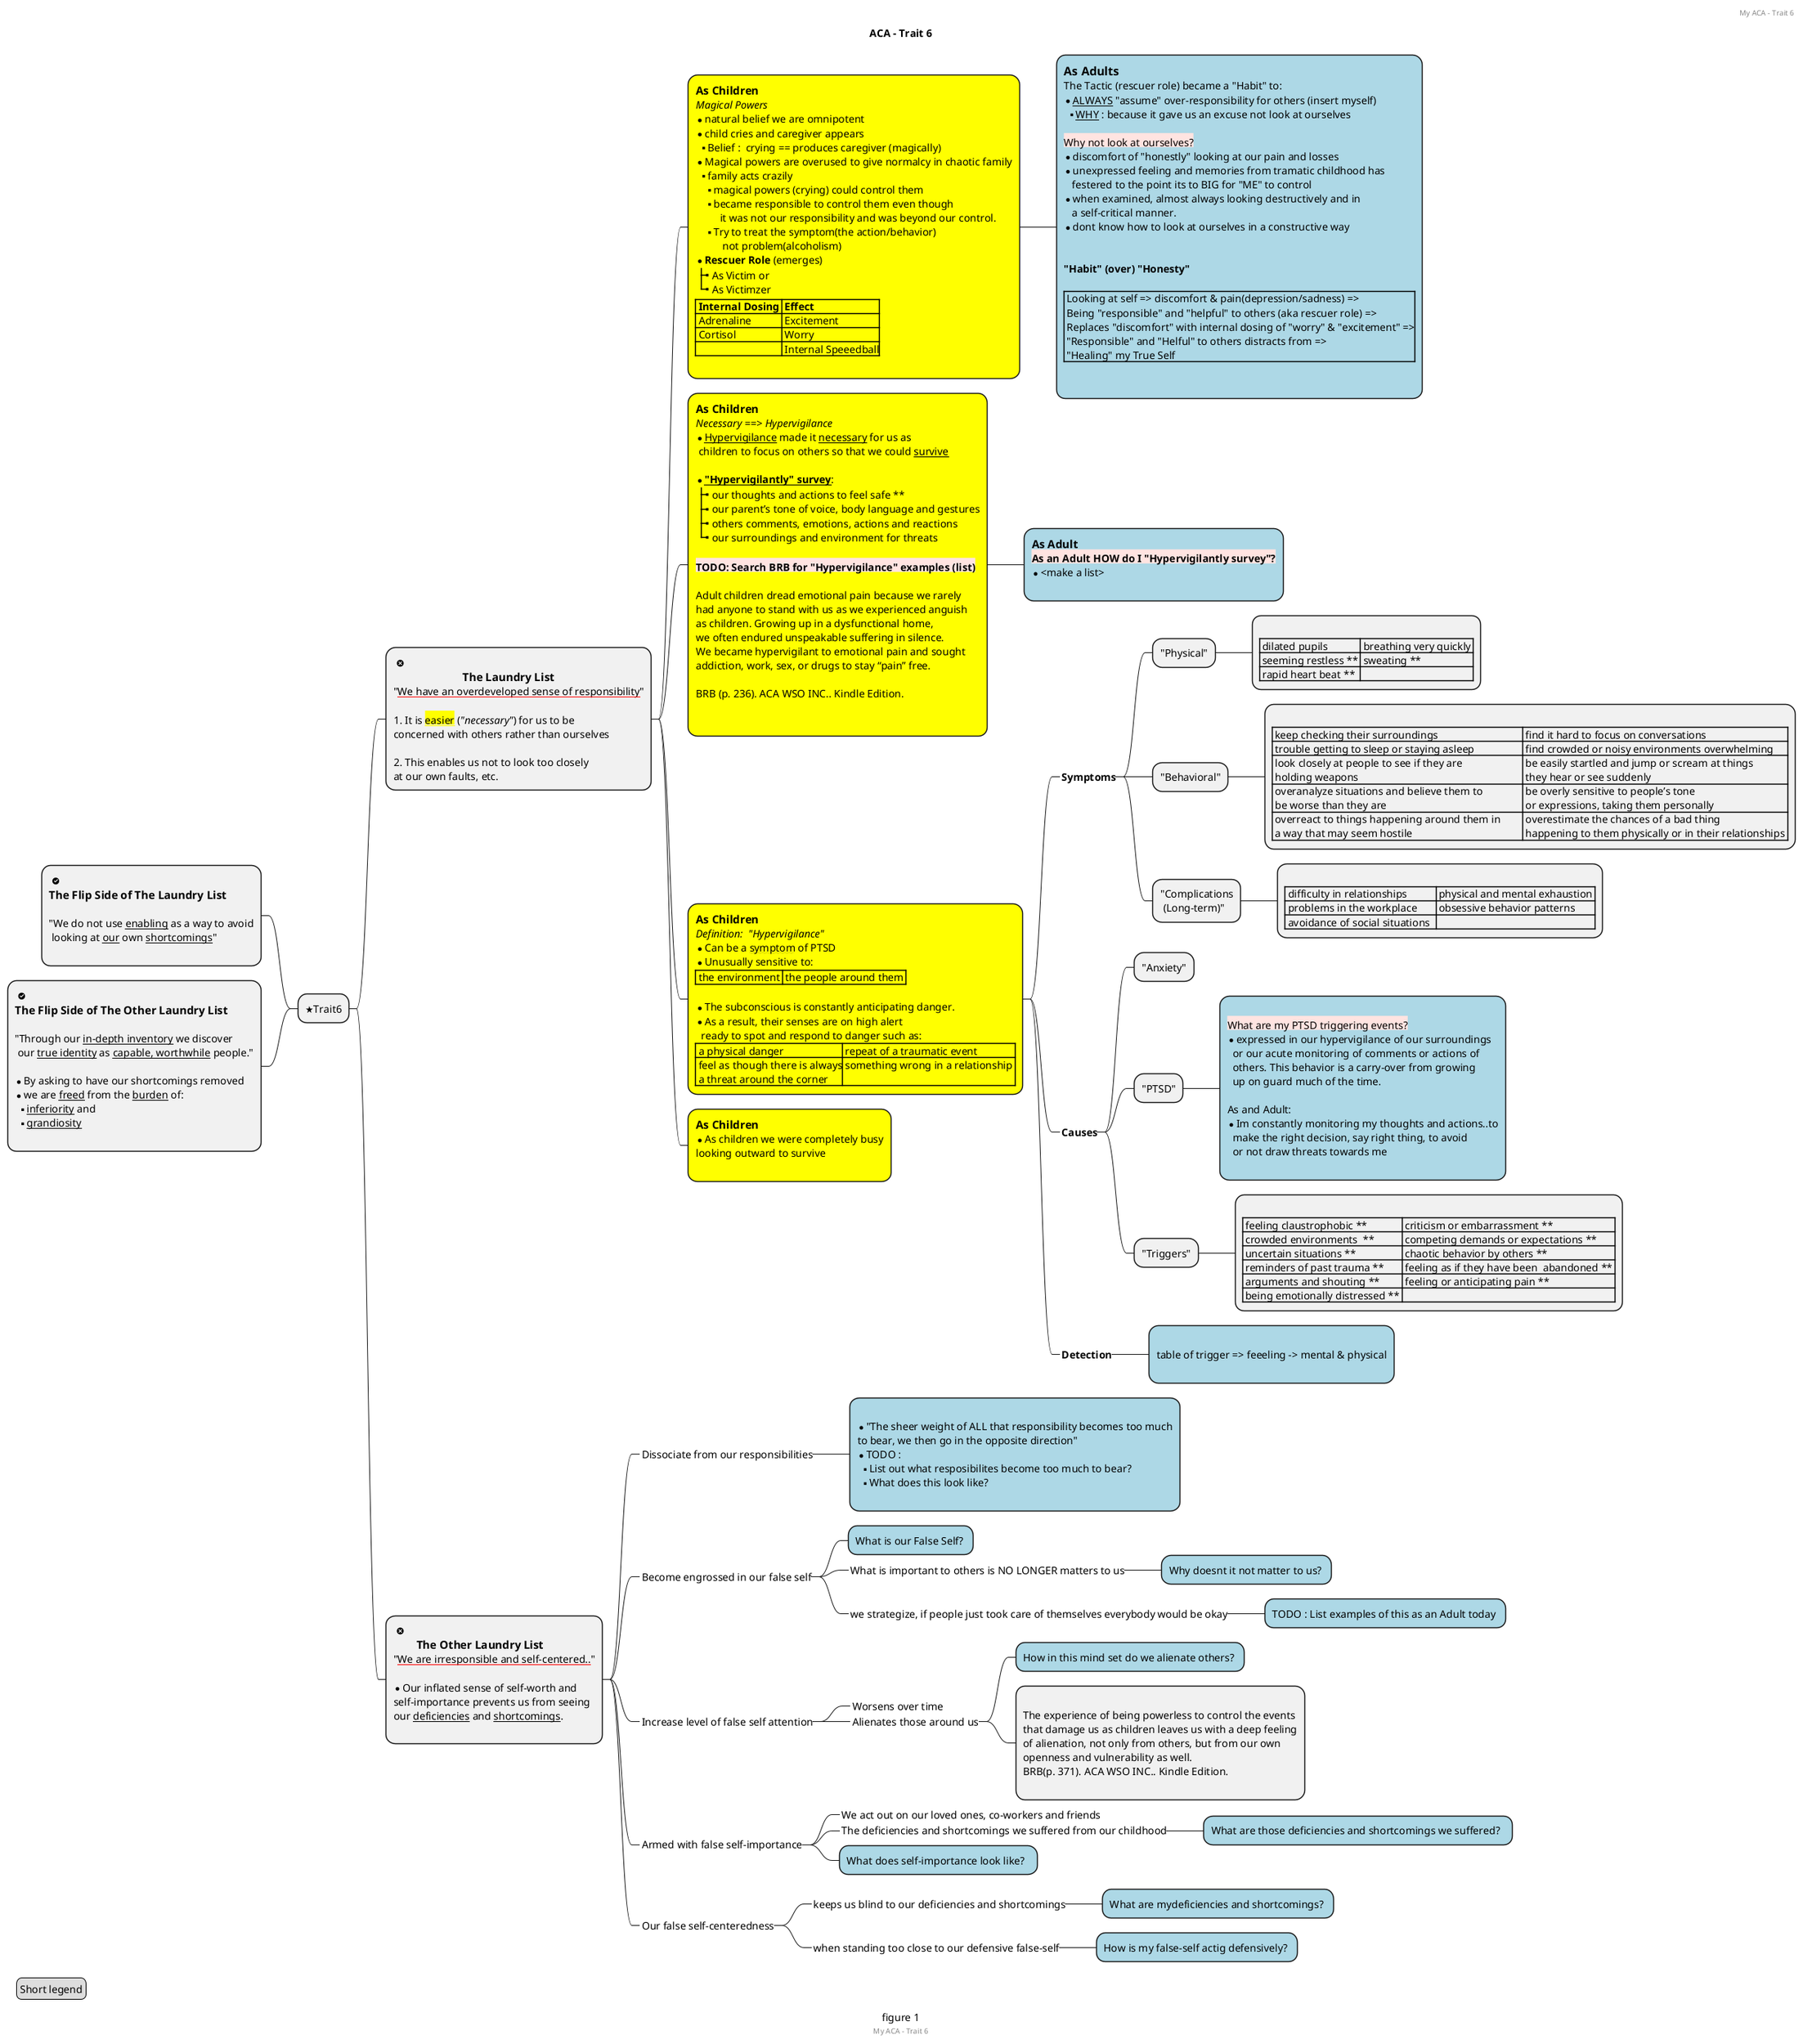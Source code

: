 @startmindmap

' <&name> = creole open iconic icons : https://useiconic.com/open/

'--------STYLING---------
<style>
mindmapDiagram {
  .green {
    BackgroundColor lightgreen
  }
  .asChild {
    BackgroundColor Yellow
  }
  .asAdult {
    BackgroundColor lightblue
  }
}
</style>

'--------MINDMAP---------

* <&star>Trait6

'-------The Laundry List-------
**: <&circle-x>
===\t\t\tThe Laundry List
"<u:red>We have an overdeveloped sense of responsibility</u>"

# It is <back:Yellow><u>easier</u></back> (//"necessary"//) for us to be
concerned with others rather than ourselves

# This enables us not to look too closely
at our own faults, etc.;

***:===As Children
====Magical Powers
* natural belief we are omnipotent
* child cries and caregiver appears
** Belief :  crying == produces caregiver (magically)
* Magical powers are overused to give normalcy in chaotic family
** family acts crazily
*** magical powers (crying) could control them
*** became responsible to control them even though
         it was not our responsibility and was beyond our control.
*** Try to treat the symptom(the action/behavior)
          not problem(alcoholism)
* **Rescuer Role** (emerges)
|_ As Victim or
|_ As Victimzer
|= Internal Dosing |= Effect    |
| Adrenaline      | Excitement |
| Cortisol        | Worry      |
|                 | Internal Speeedball|
;<<asChild>>

****:==As Adults
The Tactic (rescuer role) became a "Habit" to:
* __ALWAYS__ "assume" over-responsibility for others (insert myself)
** __WHY__ : because it gave us an excuse not look at ourselves

<back:MistyRose>Why not look at ourselves?</back>
* discomfort of "honestly" looking at our pain and losses
* unexpressed feeling and memories from tramatic childhood has
   festered to the point its to BIG for "ME" to control
* when examined, almost always looking destructively and in
   a self-critical manner.
* dont know how to look at ourselves in a constructive way


**"Habit" (over) "Honesty"**

| Looking at self => discomfort & pain(depression/sadness) =>\n Being "responsible" and "helpful" to others (aka rescuer role) =>\n Replaces "discomfort" with internal dosing of "worry" & "excitement" =>\n "Responsible" and "Helful" to others distracts from =>\n "Healing" my True Self |

;<<asAdult>>

***:===As Children
====Necessary ==> Hypervigilance
* __Hypervigilance__ made it __necessary__ for us as
 children to focus on others so that we could __survive__

* **__"Hypervigilantly" survey__**:
|_ our thoughts and actions to feel safe **
|_ our parent’s tone of voice, body language and gestures
|_ others comments, emotions, actions and reactions
|_ our surroundings and environment for threats

<back:MistyRose>**TODO: Search BRB for "Hypervigilance" examples (list)**</back>

Adult children dread emotional pain because we rarely
had anyone to stand with us as we experienced anguish
as children. Growing up in a dysfunctional home,
we often endured unspeakable suffering in silence.
We became hypervigilant to emotional pain and sought
addiction, work, sex, or drugs to stay “pain” free.

BRB (p. 236). ACA WSO INC.. Kindle Edition.

;<<asChild>>
****:===As Adult
<back:MistyRose>**As an Adult HOW do I "Hypervigilantly survey"?**</back>
* <make a list>
;<<asAdult>>

***:===As Children
==== Definition:  "Hypervigilance"
* Can be a <w>symptom</w> of PTSD
* Unusually sensitive to:
| the environment | the people around them |

* The subconscious is constantly anticipating danger.
* As a result, their senses are on high alert
  ready to spot and respond to danger such as:
| a physical danger | repeat of a traumatic event|
| feel as though there is always\n a threat around the corner | something wrong in a relationship |;<<asChild>>


****_ **Symptoms**
***** "Physical"
******:
| dilated pupils      | breathing very quickly |
| seeming restless ** | sweating **            |
| rapid heart beat ** |                        |;
***** "Behavioral"
******:
| keep checking their surroundings                            | find it hard to focus on conversations          |
| trouble getting to sleep or staying asleep                  | find crowded or noisy environments overwhelming |
| look closely at people to see if they are\n holding weapons | be easily startled and jump or scream at things\n they hear or see suddenly |
| overanalyze situations and believe them to\n be worse than they are| be overly sensitive to people’s tone\n or expressions, taking them personally |
| overreact to things happening around them in\n a way that may seem hostile | overestimate the chances of a bad thing\n happening to them physically or in their relationships |;
***** "Complications\n (Long-term)"
******:
| difficulty in relationships     | physical and mental exhaustion |
| problems in the workplace       | obsessive behavior patterns    |
| avoidance of social situations  |                                |;

****_ **Causes**
***** "Anxiety"
***** "PTSD"
******:
<back:MistyRose>What are my PTSD triggering events?</back>
* expressed in our hypervigilance of our surroundings
  or our acute monitoring of comments or actions of
  others. This behavior is a carry-over from growing
  up on guard much of the time.

As and Adult:
* Im constantly monitoring my thoughts and actions..to
  make the right decision, say right thing, to avoid
  or not draw threats towards me
;<<asAdult>>

***** "Triggers"
******:
| feeling claustrophobic **       | criticism or embarrassment **        |
| crowded environments  **        | competing demands or expectations ** |
| uncertain situations **         | chaotic behavior by others **        |
| reminders of past trauma **     | feeling as if they have been  abandoned ** |
| arguments and shouting **       | feeling or anticipating pain **      |
| being emotionally distressed ** |                                      |;

****_ **Detection**
*****:
table of trigger => feeeling -> mental & physical
;<<asAdult>>


***:===As Children
* As children we were completely busy
looking outward to survive
;<<asChild>>

'-------The Other Laundry List-------

**: <&circle-x>
===\tThe Other Laundry List
"<u:red>We are irresponsible and self-centered..</u>"

* Our inflated sense of self-worth and
self-importance prevents us from seeing
our <u>deficiencies</u> and <u>shortcomings</u>.
;
***_ Dissociate from our responsibilities
****:
* "The sheer weight of ALL that responsibility becomes too much
to bear, we then go in the opposite direction"
* TODO :
** List out what resposibilites become too much to bear?
** What does this look like?
; <<asAdult>>

***_ Become engrossed in our false self
**** What is our False Self? <<asAdult>>
****_ What is important to others is NO LONGER matters to us
***** Why doesnt it not matter to us? <<asAdult>>
****_ we strategize, if people just took care of themselves everybody would be okay
***** TODO : List examples of this as an Adult today <<asAdult>>

***_ Increase level of false self attention
****_ Worsens over time
****_ Alienates those around us
***** How in this mind set do we alienate others? <<asAdult>>
*****:
The experience of being powerless to control the events
that damage us as children leaves us with a deep feeling
of alienation, not only from others, but from our own
openness and vulnerability as well.
BRB(p. 371). ACA WSO INC.. Kindle Edition.
;

***_ Armed with false self-importance
****_ We act out on our loved ones, co-workers and friends
****_ The deficiencies and shortcomings we suffered from our childhood
***** What are those deficiencies and shortcomings we suffered?  <<asAdult>>
**** What does self-importance look like?  <<asAdult>>

***_ Our false self-centeredness
****_ keeps us blind to our deficiencies and shortcomings
***** What are mydeficiencies and shortcomings? <<asAdult>>
****_ when standing too close to our defensive false-self
***** How is my false-self actig defensively? <<asAdult>>








'==========LEFT SIDE=================

left side

'-------The Flip Side of The Laundry List-------
**: <&circle-check>
===The Flip Side of The Laundry List

"We do not use <u>enabling</u> as a way to avoid
 looking at <u>our</u> own <u>shortcomings</u>"
;

'-------The Flip Side of The Other Laundry List-------
**: <&circle-check>
===The Flip Side of The Other Laundry List

"Through our <u>in-depth inventory</u> we discover
 our <u>true identity</u> as <u>capable<u>, <u>worthwhile</u> people."

* By asking to have our shortcomings removed
* we are <u>freed</u> from the <u>burden</u> of:
** <u>inferiority</u> and
** <u>grandiosity</u>
;

'==========TITLE============
caption figure 1
title ACA - Trait 6

header
My ACA - Trait 6
endheader

center footer My ACA - Trait 6

legend left
  Short legend
endlegend
@endmindmap